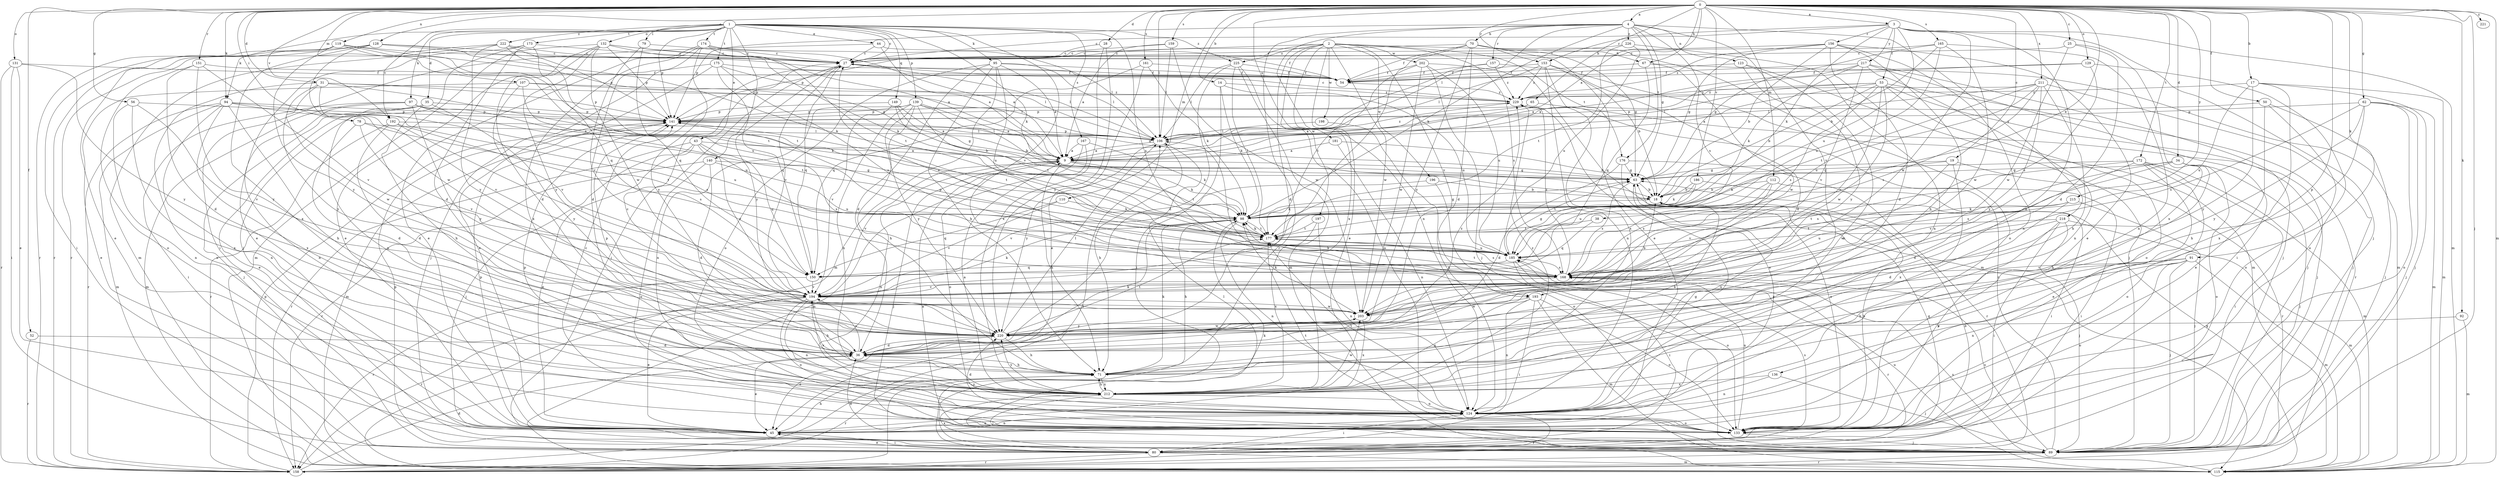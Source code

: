 strict digraph  {
0;
1;
2;
3;
4;
9;
14;
17;
18;
19;
25;
27;
28;
31;
34;
35;
36;
38;
43;
44;
45;
50;
52;
53;
54;
56;
62;
63;
65;
67;
70;
71;
78;
79;
80;
89;
91;
92;
94;
95;
97;
98;
106;
107;
110;
112;
115;
119;
123;
124;
128;
129;
131;
132;
133;
136;
139;
140;
141;
149;
150;
151;
153;
156;
157;
158;
159;
161;
165;
167;
168;
172;
173;
174;
175;
176;
177;
181;
185;
186;
192;
193;
194;
196;
197;
198;
202;
203;
211;
212;
215;
217;
218;
220;
221;
222;
225;
226;
229;
0 -> 3  [label=a];
0 -> 4  [label=a];
0 -> 9  [label=a];
0 -> 14  [label=b];
0 -> 17  [label=b];
0 -> 19  [label=c];
0 -> 25  [label=c];
0 -> 28  [label=d];
0 -> 31  [label=d];
0 -> 34  [label=d];
0 -> 38  [label=e];
0 -> 50  [label=f];
0 -> 52  [label=f];
0 -> 56  [label=g];
0 -> 62  [label=g];
0 -> 65  [label=h];
0 -> 67  [label=h];
0 -> 78  [label=i];
0 -> 89  [label=j];
0 -> 91  [label=k];
0 -> 92  [label=k];
0 -> 94  [label=k];
0 -> 106  [label=l];
0 -> 107  [label=m];
0 -> 110  [label=m];
0 -> 112  [label=m];
0 -> 115  [label=m];
0 -> 119  [label=n];
0 -> 128  [label=o];
0 -> 129  [label=o];
0 -> 131  [label=o];
0 -> 136  [label=p];
0 -> 151  [label=r];
0 -> 153  [label=r];
0 -> 159  [label=s];
0 -> 161  [label=s];
0 -> 165  [label=s];
0 -> 172  [label=t];
0 -> 181  [label=u];
0 -> 186  [label=v];
0 -> 192  [label=v];
0 -> 211  [label=x];
0 -> 215  [label=y];
0 -> 221  [label=z];
1 -> 27  [label=c];
1 -> 35  [label=d];
1 -> 43  [label=e];
1 -> 44  [label=e];
1 -> 79  [label=i];
1 -> 94  [label=k];
1 -> 95  [label=k];
1 -> 97  [label=k];
1 -> 98  [label=k];
1 -> 132  [label=o];
1 -> 139  [label=p];
1 -> 140  [label=p];
1 -> 141  [label=p];
1 -> 149  [label=q];
1 -> 167  [label=s];
1 -> 168  [label=s];
1 -> 173  [label=t];
1 -> 174  [label=t];
1 -> 175  [label=t];
1 -> 192  [label=v];
1 -> 193  [label=v];
1 -> 222  [label=z];
1 -> 225  [label=z];
2 -> 27  [label=c];
2 -> 36  [label=d];
2 -> 45  [label=e];
2 -> 67  [label=h];
2 -> 141  [label=p];
2 -> 168  [label=s];
2 -> 176  [label=t];
2 -> 193  [label=v];
2 -> 196  [label=w];
2 -> 197  [label=w];
2 -> 198  [label=w];
2 -> 202  [label=w];
2 -> 203  [label=w];
2 -> 212  [label=x];
2 -> 225  [label=z];
3 -> 27  [label=c];
3 -> 53  [label=f];
3 -> 89  [label=j];
3 -> 98  [label=k];
3 -> 115  [label=m];
3 -> 153  [label=r];
3 -> 156  [label=r];
3 -> 185  [label=u];
3 -> 203  [label=w];
3 -> 212  [label=x];
3 -> 217  [label=y];
4 -> 63  [label=g];
4 -> 70  [label=h];
4 -> 98  [label=k];
4 -> 106  [label=l];
4 -> 123  [label=n];
4 -> 124  [label=n];
4 -> 141  [label=p];
4 -> 157  [label=r];
4 -> 158  [label=r];
4 -> 168  [label=s];
4 -> 176  [label=t];
4 -> 193  [label=v];
4 -> 218  [label=y];
4 -> 226  [label=z];
9 -> 63  [label=g];
9 -> 71  [label=h];
9 -> 89  [label=j];
9 -> 98  [label=k];
9 -> 124  [label=n];
9 -> 177  [label=t];
9 -> 194  [label=v];
14 -> 80  [label=i];
14 -> 98  [label=k];
14 -> 185  [label=u];
14 -> 229  [label=z];
17 -> 89  [label=j];
17 -> 115  [label=m];
17 -> 185  [label=u];
17 -> 212  [label=x];
17 -> 220  [label=y];
17 -> 229  [label=z];
18 -> 98  [label=k];
19 -> 63  [label=g];
19 -> 98  [label=k];
19 -> 158  [label=r];
19 -> 203  [label=w];
19 -> 212  [label=x];
25 -> 27  [label=c];
25 -> 36  [label=d];
25 -> 203  [label=w];
25 -> 212  [label=x];
27 -> 54  [label=f];
27 -> 89  [label=j];
27 -> 106  [label=l];
27 -> 150  [label=q];
27 -> 194  [label=v];
27 -> 220  [label=y];
28 -> 27  [label=c];
28 -> 212  [label=x];
28 -> 220  [label=y];
31 -> 98  [label=k];
31 -> 133  [label=o];
31 -> 141  [label=p];
31 -> 194  [label=v];
31 -> 203  [label=w];
31 -> 220  [label=y];
31 -> 229  [label=z];
34 -> 63  [label=g];
34 -> 71  [label=h];
34 -> 89  [label=j];
34 -> 133  [label=o];
34 -> 168  [label=s];
34 -> 194  [label=v];
35 -> 45  [label=e];
35 -> 71  [label=h];
35 -> 89  [label=j];
35 -> 141  [label=p];
35 -> 212  [label=x];
35 -> 220  [label=y];
36 -> 27  [label=c];
36 -> 45  [label=e];
36 -> 71  [label=h];
36 -> 98  [label=k];
36 -> 141  [label=p];
36 -> 194  [label=v];
36 -> 229  [label=z];
38 -> 150  [label=q];
38 -> 177  [label=t];
43 -> 9  [label=a];
43 -> 45  [label=e];
43 -> 89  [label=j];
43 -> 150  [label=q];
43 -> 158  [label=r];
43 -> 168  [label=s];
43 -> 194  [label=v];
44 -> 9  [label=a];
44 -> 27  [label=c];
44 -> 54  [label=f];
44 -> 80  [label=i];
45 -> 71  [label=h];
45 -> 80  [label=i];
45 -> 124  [label=n];
45 -> 141  [label=p];
50 -> 45  [label=e];
50 -> 89  [label=j];
50 -> 133  [label=o];
50 -> 141  [label=p];
52 -> 36  [label=d];
52 -> 158  [label=r];
53 -> 9  [label=a];
53 -> 18  [label=b];
53 -> 89  [label=j];
53 -> 106  [label=l];
53 -> 133  [label=o];
53 -> 158  [label=r];
53 -> 168  [label=s];
53 -> 194  [label=v];
53 -> 203  [label=w];
53 -> 229  [label=z];
54 -> 229  [label=z];
56 -> 124  [label=n];
56 -> 141  [label=p];
56 -> 194  [label=v];
56 -> 212  [label=x];
62 -> 71  [label=h];
62 -> 89  [label=j];
62 -> 115  [label=m];
62 -> 133  [label=o];
62 -> 141  [label=p];
62 -> 168  [label=s];
62 -> 220  [label=y];
63 -> 18  [label=b];
63 -> 168  [label=s];
63 -> 212  [label=x];
65 -> 9  [label=a];
65 -> 89  [label=j];
65 -> 141  [label=p];
67 -> 54  [label=f];
67 -> 115  [label=m];
67 -> 150  [label=q];
67 -> 203  [label=w];
70 -> 27  [label=c];
70 -> 36  [label=d];
70 -> 45  [label=e];
70 -> 54  [label=f];
70 -> 63  [label=g];
70 -> 133  [label=o];
70 -> 194  [label=v];
70 -> 220  [label=y];
71 -> 18  [label=b];
71 -> 98  [label=k];
71 -> 158  [label=r];
71 -> 212  [label=x];
78 -> 36  [label=d];
78 -> 106  [label=l];
78 -> 177  [label=t];
78 -> 194  [label=v];
79 -> 27  [label=c];
79 -> 150  [label=q];
79 -> 194  [label=v];
80 -> 18  [label=b];
80 -> 45  [label=e];
80 -> 63  [label=g];
80 -> 98  [label=k];
80 -> 115  [label=m];
80 -> 141  [label=p];
80 -> 158  [label=r];
80 -> 212  [label=x];
89 -> 9  [label=a];
89 -> 36  [label=d];
89 -> 106  [label=l];
89 -> 158  [label=r];
89 -> 168  [label=s];
89 -> 229  [label=z];
91 -> 71  [label=h];
91 -> 89  [label=j];
91 -> 115  [label=m];
91 -> 124  [label=n];
91 -> 133  [label=o];
91 -> 168  [label=s];
91 -> 220  [label=y];
92 -> 115  [label=m];
92 -> 220  [label=y];
94 -> 71  [label=h];
94 -> 115  [label=m];
94 -> 124  [label=n];
94 -> 141  [label=p];
94 -> 158  [label=r];
94 -> 168  [label=s];
94 -> 185  [label=u];
94 -> 212  [label=x];
95 -> 9  [label=a];
95 -> 36  [label=d];
95 -> 54  [label=f];
95 -> 71  [label=h];
95 -> 106  [label=l];
95 -> 115  [label=m];
95 -> 133  [label=o];
95 -> 185  [label=u];
97 -> 9  [label=a];
97 -> 80  [label=i];
97 -> 115  [label=m];
97 -> 124  [label=n];
97 -> 141  [label=p];
97 -> 177  [label=t];
97 -> 220  [label=y];
98 -> 63  [label=g];
98 -> 71  [label=h];
98 -> 124  [label=n];
98 -> 177  [label=t];
106 -> 9  [label=a];
106 -> 71  [label=h];
106 -> 141  [label=p];
106 -> 220  [label=y];
106 -> 229  [label=z];
107 -> 45  [label=e];
107 -> 106  [label=l];
107 -> 185  [label=u];
107 -> 194  [label=v];
107 -> 229  [label=z];
110 -> 98  [label=k];
110 -> 150  [label=q];
110 -> 194  [label=v];
112 -> 18  [label=b];
112 -> 80  [label=i];
112 -> 168  [label=s];
112 -> 185  [label=u];
112 -> 194  [label=v];
115 -> 63  [label=g];
115 -> 168  [label=s];
115 -> 185  [label=u];
119 -> 27  [label=c];
119 -> 63  [label=g];
119 -> 80  [label=i];
119 -> 158  [label=r];
119 -> 177  [label=t];
119 -> 185  [label=u];
119 -> 220  [label=y];
123 -> 54  [label=f];
123 -> 115  [label=m];
123 -> 124  [label=n];
123 -> 220  [label=y];
124 -> 45  [label=e];
124 -> 63  [label=g];
124 -> 80  [label=i];
124 -> 133  [label=o];
124 -> 141  [label=p];
124 -> 158  [label=r];
124 -> 177  [label=t];
128 -> 27  [label=c];
128 -> 45  [label=e];
128 -> 54  [label=f];
128 -> 98  [label=k];
128 -> 158  [label=r];
128 -> 203  [label=w];
128 -> 212  [label=x];
129 -> 9  [label=a];
129 -> 54  [label=f];
129 -> 133  [label=o];
129 -> 168  [label=s];
131 -> 45  [label=e];
131 -> 54  [label=f];
131 -> 80  [label=i];
131 -> 158  [label=r];
131 -> 220  [label=y];
132 -> 9  [label=a];
132 -> 27  [label=c];
132 -> 36  [label=d];
132 -> 45  [label=e];
132 -> 98  [label=k];
132 -> 115  [label=m];
132 -> 141  [label=p];
132 -> 203  [label=w];
132 -> 220  [label=y];
133 -> 18  [label=b];
133 -> 27  [label=c];
133 -> 89  [label=j];
133 -> 168  [label=s];
133 -> 177  [label=t];
133 -> 185  [label=u];
133 -> 220  [label=y];
136 -> 89  [label=j];
136 -> 124  [label=n];
136 -> 212  [label=x];
139 -> 9  [label=a];
139 -> 18  [label=b];
139 -> 63  [label=g];
139 -> 71  [label=h];
139 -> 124  [label=n];
139 -> 141  [label=p];
139 -> 177  [label=t];
139 -> 212  [label=x];
139 -> 220  [label=y];
140 -> 36  [label=d];
140 -> 63  [label=g];
140 -> 133  [label=o];
140 -> 158  [label=r];
140 -> 185  [label=u];
141 -> 106  [label=l];
141 -> 115  [label=m];
141 -> 177  [label=t];
149 -> 9  [label=a];
149 -> 18  [label=b];
149 -> 63  [label=g];
149 -> 141  [label=p];
149 -> 194  [label=v];
150 -> 158  [label=r];
150 -> 194  [label=v];
151 -> 36  [label=d];
151 -> 54  [label=f];
151 -> 133  [label=o];
151 -> 194  [label=v];
151 -> 220  [label=y];
153 -> 18  [label=b];
153 -> 54  [label=f];
153 -> 89  [label=j];
153 -> 106  [label=l];
153 -> 124  [label=n];
153 -> 212  [label=x];
153 -> 229  [label=z];
156 -> 18  [label=b];
156 -> 27  [label=c];
156 -> 36  [label=d];
156 -> 45  [label=e];
156 -> 63  [label=g];
156 -> 71  [label=h];
156 -> 124  [label=n];
156 -> 229  [label=z];
157 -> 36  [label=d];
157 -> 54  [label=f];
157 -> 106  [label=l];
157 -> 229  [label=z];
158 -> 36  [label=d];
158 -> 106  [label=l];
158 -> 141  [label=p];
159 -> 9  [label=a];
159 -> 27  [label=c];
159 -> 106  [label=l];
159 -> 203  [label=w];
161 -> 45  [label=e];
161 -> 54  [label=f];
161 -> 98  [label=k];
161 -> 150  [label=q];
165 -> 18  [label=b];
165 -> 27  [label=c];
165 -> 63  [label=g];
165 -> 124  [label=n];
165 -> 185  [label=u];
165 -> 203  [label=w];
167 -> 9  [label=a];
167 -> 98  [label=k];
167 -> 115  [label=m];
167 -> 133  [label=o];
168 -> 27  [label=c];
168 -> 98  [label=k];
168 -> 106  [label=l];
168 -> 158  [label=r];
168 -> 177  [label=t];
168 -> 194  [label=v];
168 -> 229  [label=z];
172 -> 36  [label=d];
172 -> 45  [label=e];
172 -> 63  [label=g];
172 -> 80  [label=i];
172 -> 115  [label=m];
172 -> 133  [label=o];
172 -> 168  [label=s];
173 -> 27  [label=c];
173 -> 36  [label=d];
173 -> 45  [label=e];
173 -> 89  [label=j];
173 -> 150  [label=q];
174 -> 9  [label=a];
174 -> 27  [label=c];
174 -> 36  [label=d];
174 -> 45  [label=e];
174 -> 106  [label=l];
174 -> 177  [label=t];
174 -> 212  [label=x];
174 -> 220  [label=y];
175 -> 45  [label=e];
175 -> 54  [label=f];
175 -> 89  [label=j];
175 -> 106  [label=l];
175 -> 150  [label=q];
175 -> 168  [label=s];
176 -> 36  [label=d];
176 -> 63  [label=g];
176 -> 133  [label=o];
176 -> 158  [label=r];
177 -> 98  [label=k];
177 -> 168  [label=s];
177 -> 185  [label=u];
181 -> 9  [label=a];
181 -> 18  [label=b];
181 -> 124  [label=n];
185 -> 63  [label=g];
185 -> 80  [label=i];
185 -> 133  [label=o];
185 -> 141  [label=p];
185 -> 150  [label=q];
185 -> 168  [label=s];
186 -> 18  [label=b];
186 -> 80  [label=i];
186 -> 98  [label=k];
186 -> 177  [label=t];
192 -> 36  [label=d];
192 -> 106  [label=l];
192 -> 158  [label=r];
192 -> 168  [label=s];
192 -> 194  [label=v];
193 -> 80  [label=i];
193 -> 115  [label=m];
193 -> 124  [label=n];
193 -> 133  [label=o];
193 -> 203  [label=w];
193 -> 212  [label=x];
194 -> 18  [label=b];
194 -> 45  [label=e];
194 -> 71  [label=h];
194 -> 98  [label=k];
194 -> 124  [label=n];
194 -> 133  [label=o];
194 -> 158  [label=r];
194 -> 203  [label=w];
196 -> 18  [label=b];
196 -> 133  [label=o];
196 -> 194  [label=v];
197 -> 124  [label=n];
197 -> 177  [label=t];
197 -> 212  [label=x];
198 -> 106  [label=l];
198 -> 124  [label=n];
202 -> 54  [label=f];
202 -> 89  [label=j];
202 -> 115  [label=m];
202 -> 177  [label=t];
202 -> 185  [label=u];
202 -> 203  [label=w];
203 -> 98  [label=k];
203 -> 212  [label=x];
203 -> 220  [label=y];
211 -> 71  [label=h];
211 -> 89  [label=j];
211 -> 106  [label=l];
211 -> 168  [label=s];
211 -> 177  [label=t];
211 -> 185  [label=u];
211 -> 220  [label=y];
211 -> 229  [label=z];
212 -> 9  [label=a];
212 -> 36  [label=d];
212 -> 71  [label=h];
212 -> 89  [label=j];
212 -> 124  [label=n];
212 -> 194  [label=v];
212 -> 203  [label=w];
212 -> 220  [label=y];
212 -> 229  [label=z];
215 -> 36  [label=d];
215 -> 89  [label=j];
215 -> 98  [label=k];
215 -> 177  [label=t];
217 -> 9  [label=a];
217 -> 54  [label=f];
217 -> 80  [label=i];
217 -> 89  [label=j];
217 -> 98  [label=k];
217 -> 124  [label=n];
217 -> 194  [label=v];
218 -> 80  [label=i];
218 -> 89  [label=j];
218 -> 115  [label=m];
218 -> 133  [label=o];
218 -> 177  [label=t];
218 -> 185  [label=u];
220 -> 36  [label=d];
220 -> 45  [label=e];
220 -> 71  [label=h];
220 -> 106  [label=l];
220 -> 177  [label=t];
220 -> 203  [label=w];
222 -> 27  [label=c];
222 -> 115  [label=m];
222 -> 141  [label=p];
222 -> 158  [label=r];
222 -> 177  [label=t];
222 -> 220  [label=y];
225 -> 36  [label=d];
225 -> 54  [label=f];
225 -> 106  [label=l];
225 -> 115  [label=m];
225 -> 133  [label=o];
225 -> 177  [label=t];
226 -> 27  [label=c];
226 -> 124  [label=n];
226 -> 177  [label=t];
226 -> 185  [label=u];
229 -> 27  [label=c];
229 -> 45  [label=e];
229 -> 141  [label=p];
}
